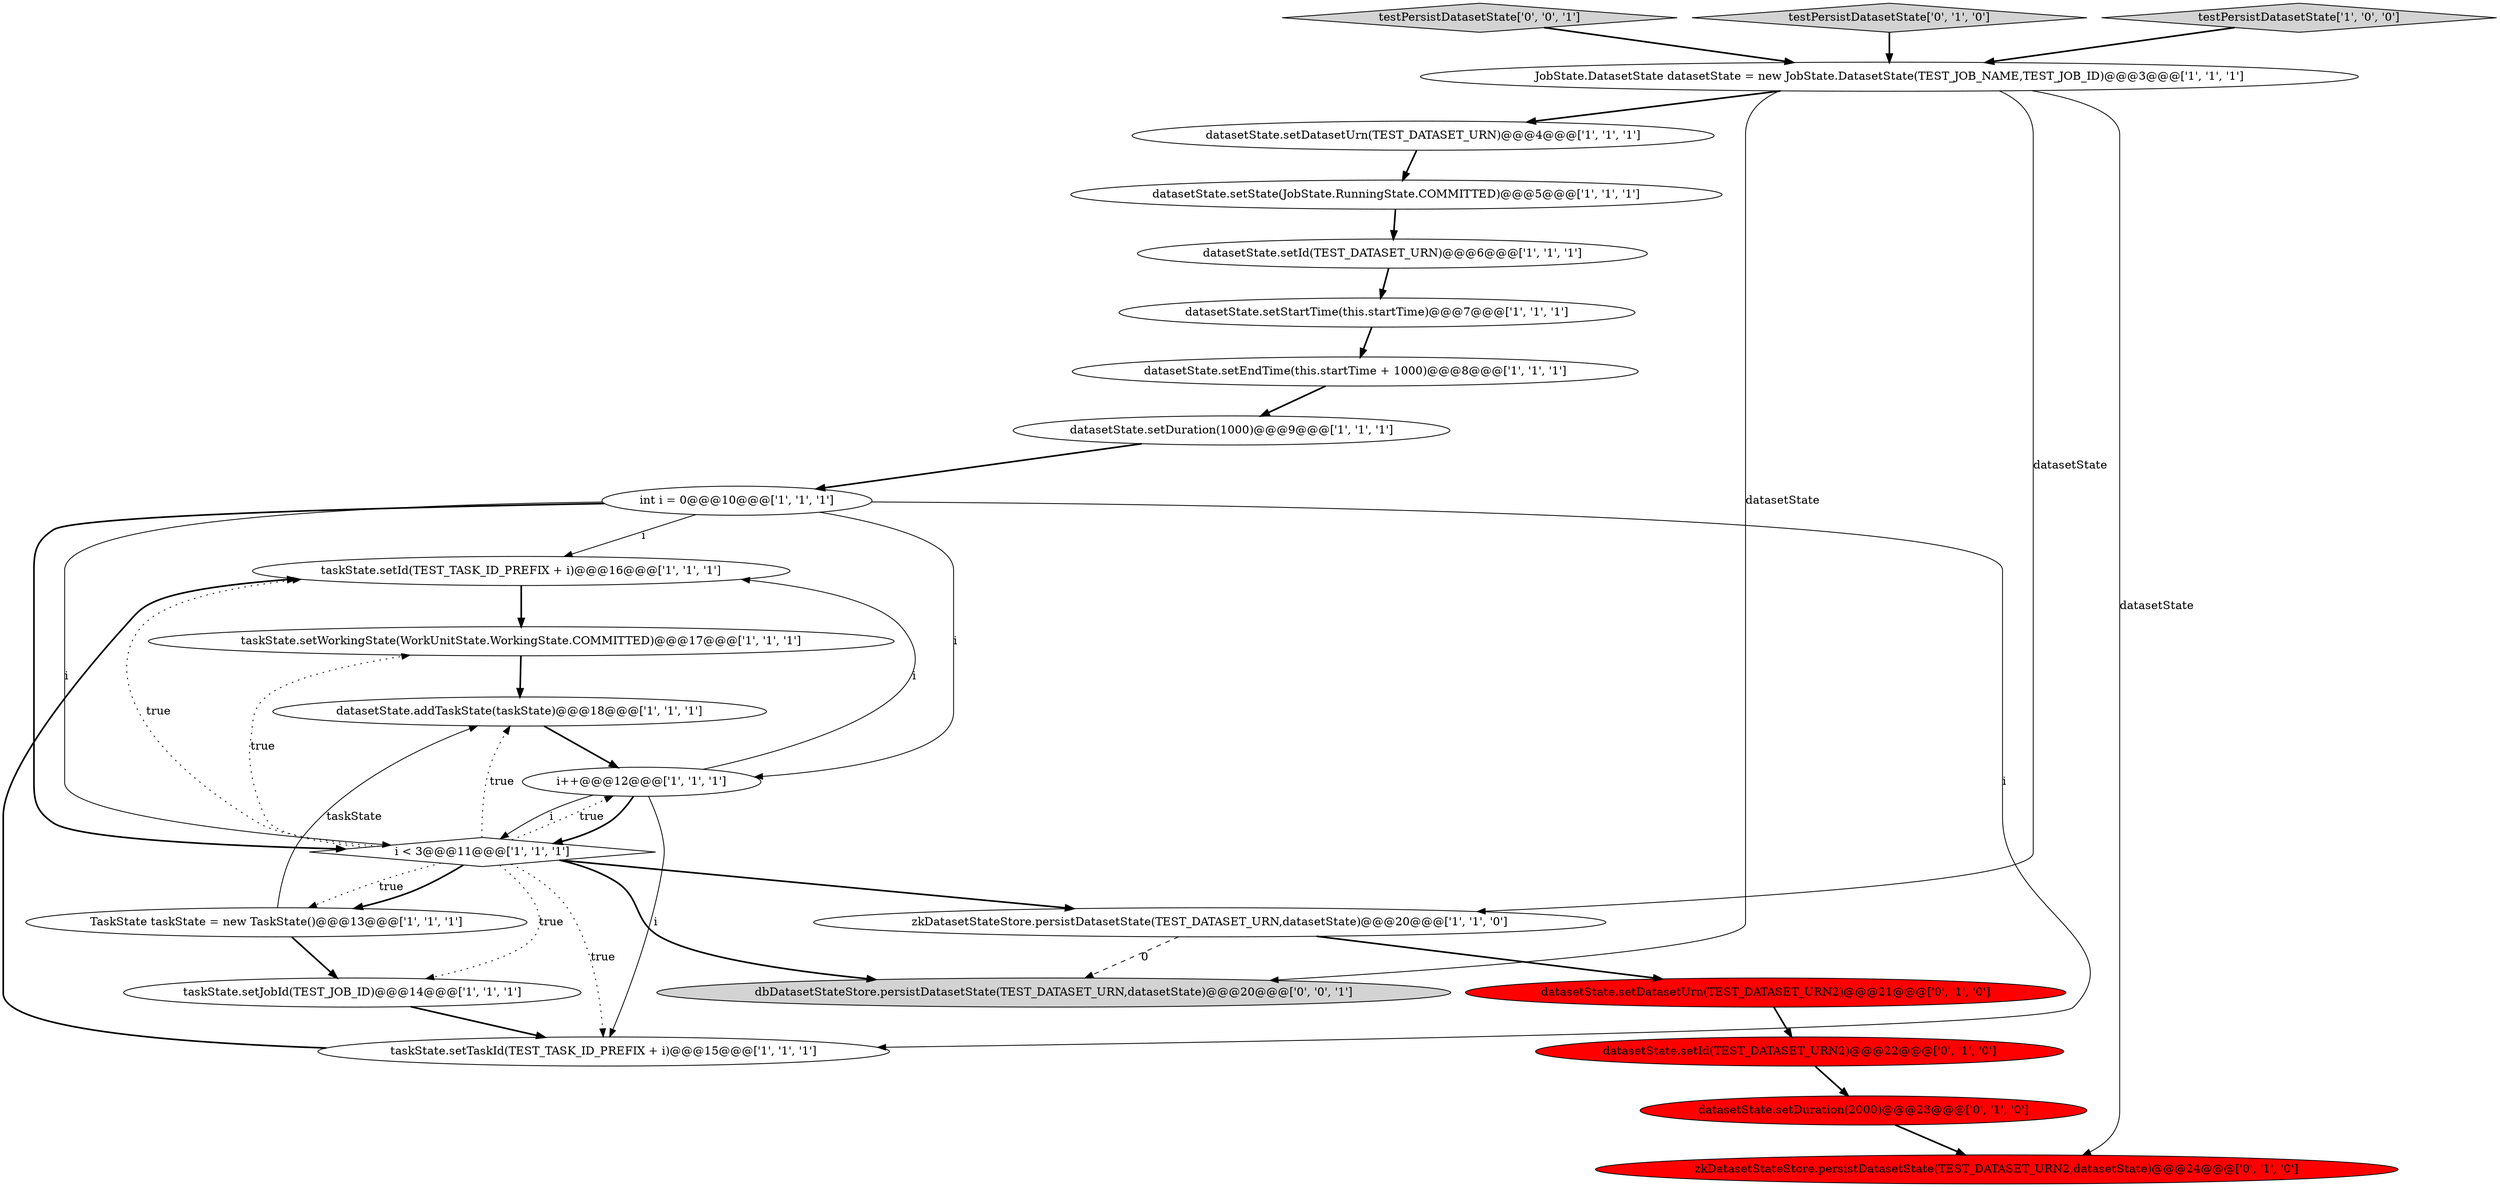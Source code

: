 digraph {
9 [style = filled, label = "int i = 0@@@10@@@['1', '1', '1']", fillcolor = white, shape = ellipse image = "AAA0AAABBB1BBB"];
15 [style = filled, label = "datasetState.setId(TEST_DATASET_URN)@@@6@@@['1', '1', '1']", fillcolor = white, shape = ellipse image = "AAA0AAABBB1BBB"];
4 [style = filled, label = "JobState.DatasetState datasetState = new JobState.DatasetState(TEST_JOB_NAME,TEST_JOB_ID)@@@3@@@['1', '1', '1']", fillcolor = white, shape = ellipse image = "AAA0AAABBB1BBB"];
17 [style = filled, label = "taskState.setId(TEST_TASK_ID_PREFIX + i)@@@16@@@['1', '1', '1']", fillcolor = white, shape = ellipse image = "AAA0AAABBB1BBB"];
23 [style = filled, label = "testPersistDatasetState['0', '0', '1']", fillcolor = lightgray, shape = diamond image = "AAA0AAABBB3BBB"];
0 [style = filled, label = "datasetState.setDuration(1000)@@@9@@@['1', '1', '1']", fillcolor = white, shape = ellipse image = "AAA0AAABBB1BBB"];
12 [style = filled, label = "i < 3@@@11@@@['1', '1', '1']", fillcolor = white, shape = diamond image = "AAA0AAABBB1BBB"];
8 [style = filled, label = "datasetState.addTaskState(taskState)@@@18@@@['1', '1', '1']", fillcolor = white, shape = ellipse image = "AAA0AAABBB1BBB"];
13 [style = filled, label = "datasetState.setStartTime(this.startTime)@@@7@@@['1', '1', '1']", fillcolor = white, shape = ellipse image = "AAA0AAABBB1BBB"];
18 [style = filled, label = "datasetState.setDatasetUrn(TEST_DATASET_URN2)@@@21@@@['0', '1', '0']", fillcolor = red, shape = ellipse image = "AAA1AAABBB2BBB"];
5 [style = filled, label = "taskState.setTaskId(TEST_TASK_ID_PREFIX + i)@@@15@@@['1', '1', '1']", fillcolor = white, shape = ellipse image = "AAA0AAABBB1BBB"];
22 [style = filled, label = "testPersistDatasetState['0', '1', '0']", fillcolor = lightgray, shape = diamond image = "AAA0AAABBB2BBB"];
10 [style = filled, label = "TaskState taskState = new TaskState()@@@13@@@['1', '1', '1']", fillcolor = white, shape = ellipse image = "AAA0AAABBB1BBB"];
24 [style = filled, label = "dbDatasetStateStore.persistDatasetState(TEST_DATASET_URN,datasetState)@@@20@@@['0', '0', '1']", fillcolor = lightgray, shape = ellipse image = "AAA0AAABBB3BBB"];
19 [style = filled, label = "zkDatasetStateStore.persistDatasetState(TEST_DATASET_URN2,datasetState)@@@24@@@['0', '1', '0']", fillcolor = red, shape = ellipse image = "AAA1AAABBB2BBB"];
2 [style = filled, label = "datasetState.setEndTime(this.startTime + 1000)@@@8@@@['1', '1', '1']", fillcolor = white, shape = ellipse image = "AAA0AAABBB1BBB"];
21 [style = filled, label = "datasetState.setId(TEST_DATASET_URN2)@@@22@@@['0', '1', '0']", fillcolor = red, shape = ellipse image = "AAA1AAABBB2BBB"];
11 [style = filled, label = "datasetState.setDatasetUrn(TEST_DATASET_URN)@@@4@@@['1', '1', '1']", fillcolor = white, shape = ellipse image = "AAA0AAABBB1BBB"];
6 [style = filled, label = "taskState.setJobId(TEST_JOB_ID)@@@14@@@['1', '1', '1']", fillcolor = white, shape = ellipse image = "AAA0AAABBB1BBB"];
7 [style = filled, label = "taskState.setWorkingState(WorkUnitState.WorkingState.COMMITTED)@@@17@@@['1', '1', '1']", fillcolor = white, shape = ellipse image = "AAA0AAABBB1BBB"];
1 [style = filled, label = "zkDatasetStateStore.persistDatasetState(TEST_DATASET_URN,datasetState)@@@20@@@['1', '1', '0']", fillcolor = white, shape = ellipse image = "AAA0AAABBB1BBB"];
16 [style = filled, label = "i++@@@12@@@['1', '1', '1']", fillcolor = white, shape = ellipse image = "AAA0AAABBB1BBB"];
20 [style = filled, label = "datasetState.setDuration(2000)@@@23@@@['0', '1', '0']", fillcolor = red, shape = ellipse image = "AAA1AAABBB2BBB"];
14 [style = filled, label = "datasetState.setState(JobState.RunningState.COMMITTED)@@@5@@@['1', '1', '1']", fillcolor = white, shape = ellipse image = "AAA0AAABBB1BBB"];
3 [style = filled, label = "testPersistDatasetState['1', '0', '0']", fillcolor = lightgray, shape = diamond image = "AAA0AAABBB1BBB"];
8->16 [style = bold, label=""];
12->17 [style = dotted, label="true"];
0->9 [style = bold, label=""];
15->13 [style = bold, label=""];
4->1 [style = solid, label="datasetState"];
16->17 [style = solid, label="i"];
11->14 [style = bold, label=""];
4->19 [style = solid, label="datasetState"];
12->8 [style = dotted, label="true"];
9->5 [style = solid, label="i"];
23->4 [style = bold, label=""];
9->17 [style = solid, label="i"];
1->18 [style = bold, label=""];
9->16 [style = solid, label="i"];
12->24 [style = bold, label=""];
7->8 [style = bold, label=""];
12->1 [style = bold, label=""];
5->17 [style = bold, label=""];
3->4 [style = bold, label=""];
10->6 [style = bold, label=""];
4->24 [style = solid, label="datasetState"];
22->4 [style = bold, label=""];
17->7 [style = bold, label=""];
6->5 [style = bold, label=""];
2->0 [style = bold, label=""];
12->10 [style = bold, label=""];
16->5 [style = solid, label="i"];
21->20 [style = bold, label=""];
12->10 [style = dotted, label="true"];
12->16 [style = dotted, label="true"];
12->6 [style = dotted, label="true"];
12->5 [style = dotted, label="true"];
1->24 [style = dashed, label="0"];
16->12 [style = solid, label="i"];
14->15 [style = bold, label=""];
9->12 [style = bold, label=""];
18->21 [style = bold, label=""];
4->11 [style = bold, label=""];
20->19 [style = bold, label=""];
12->7 [style = dotted, label="true"];
10->8 [style = solid, label="taskState"];
16->12 [style = bold, label=""];
9->12 [style = solid, label="i"];
13->2 [style = bold, label=""];
}
